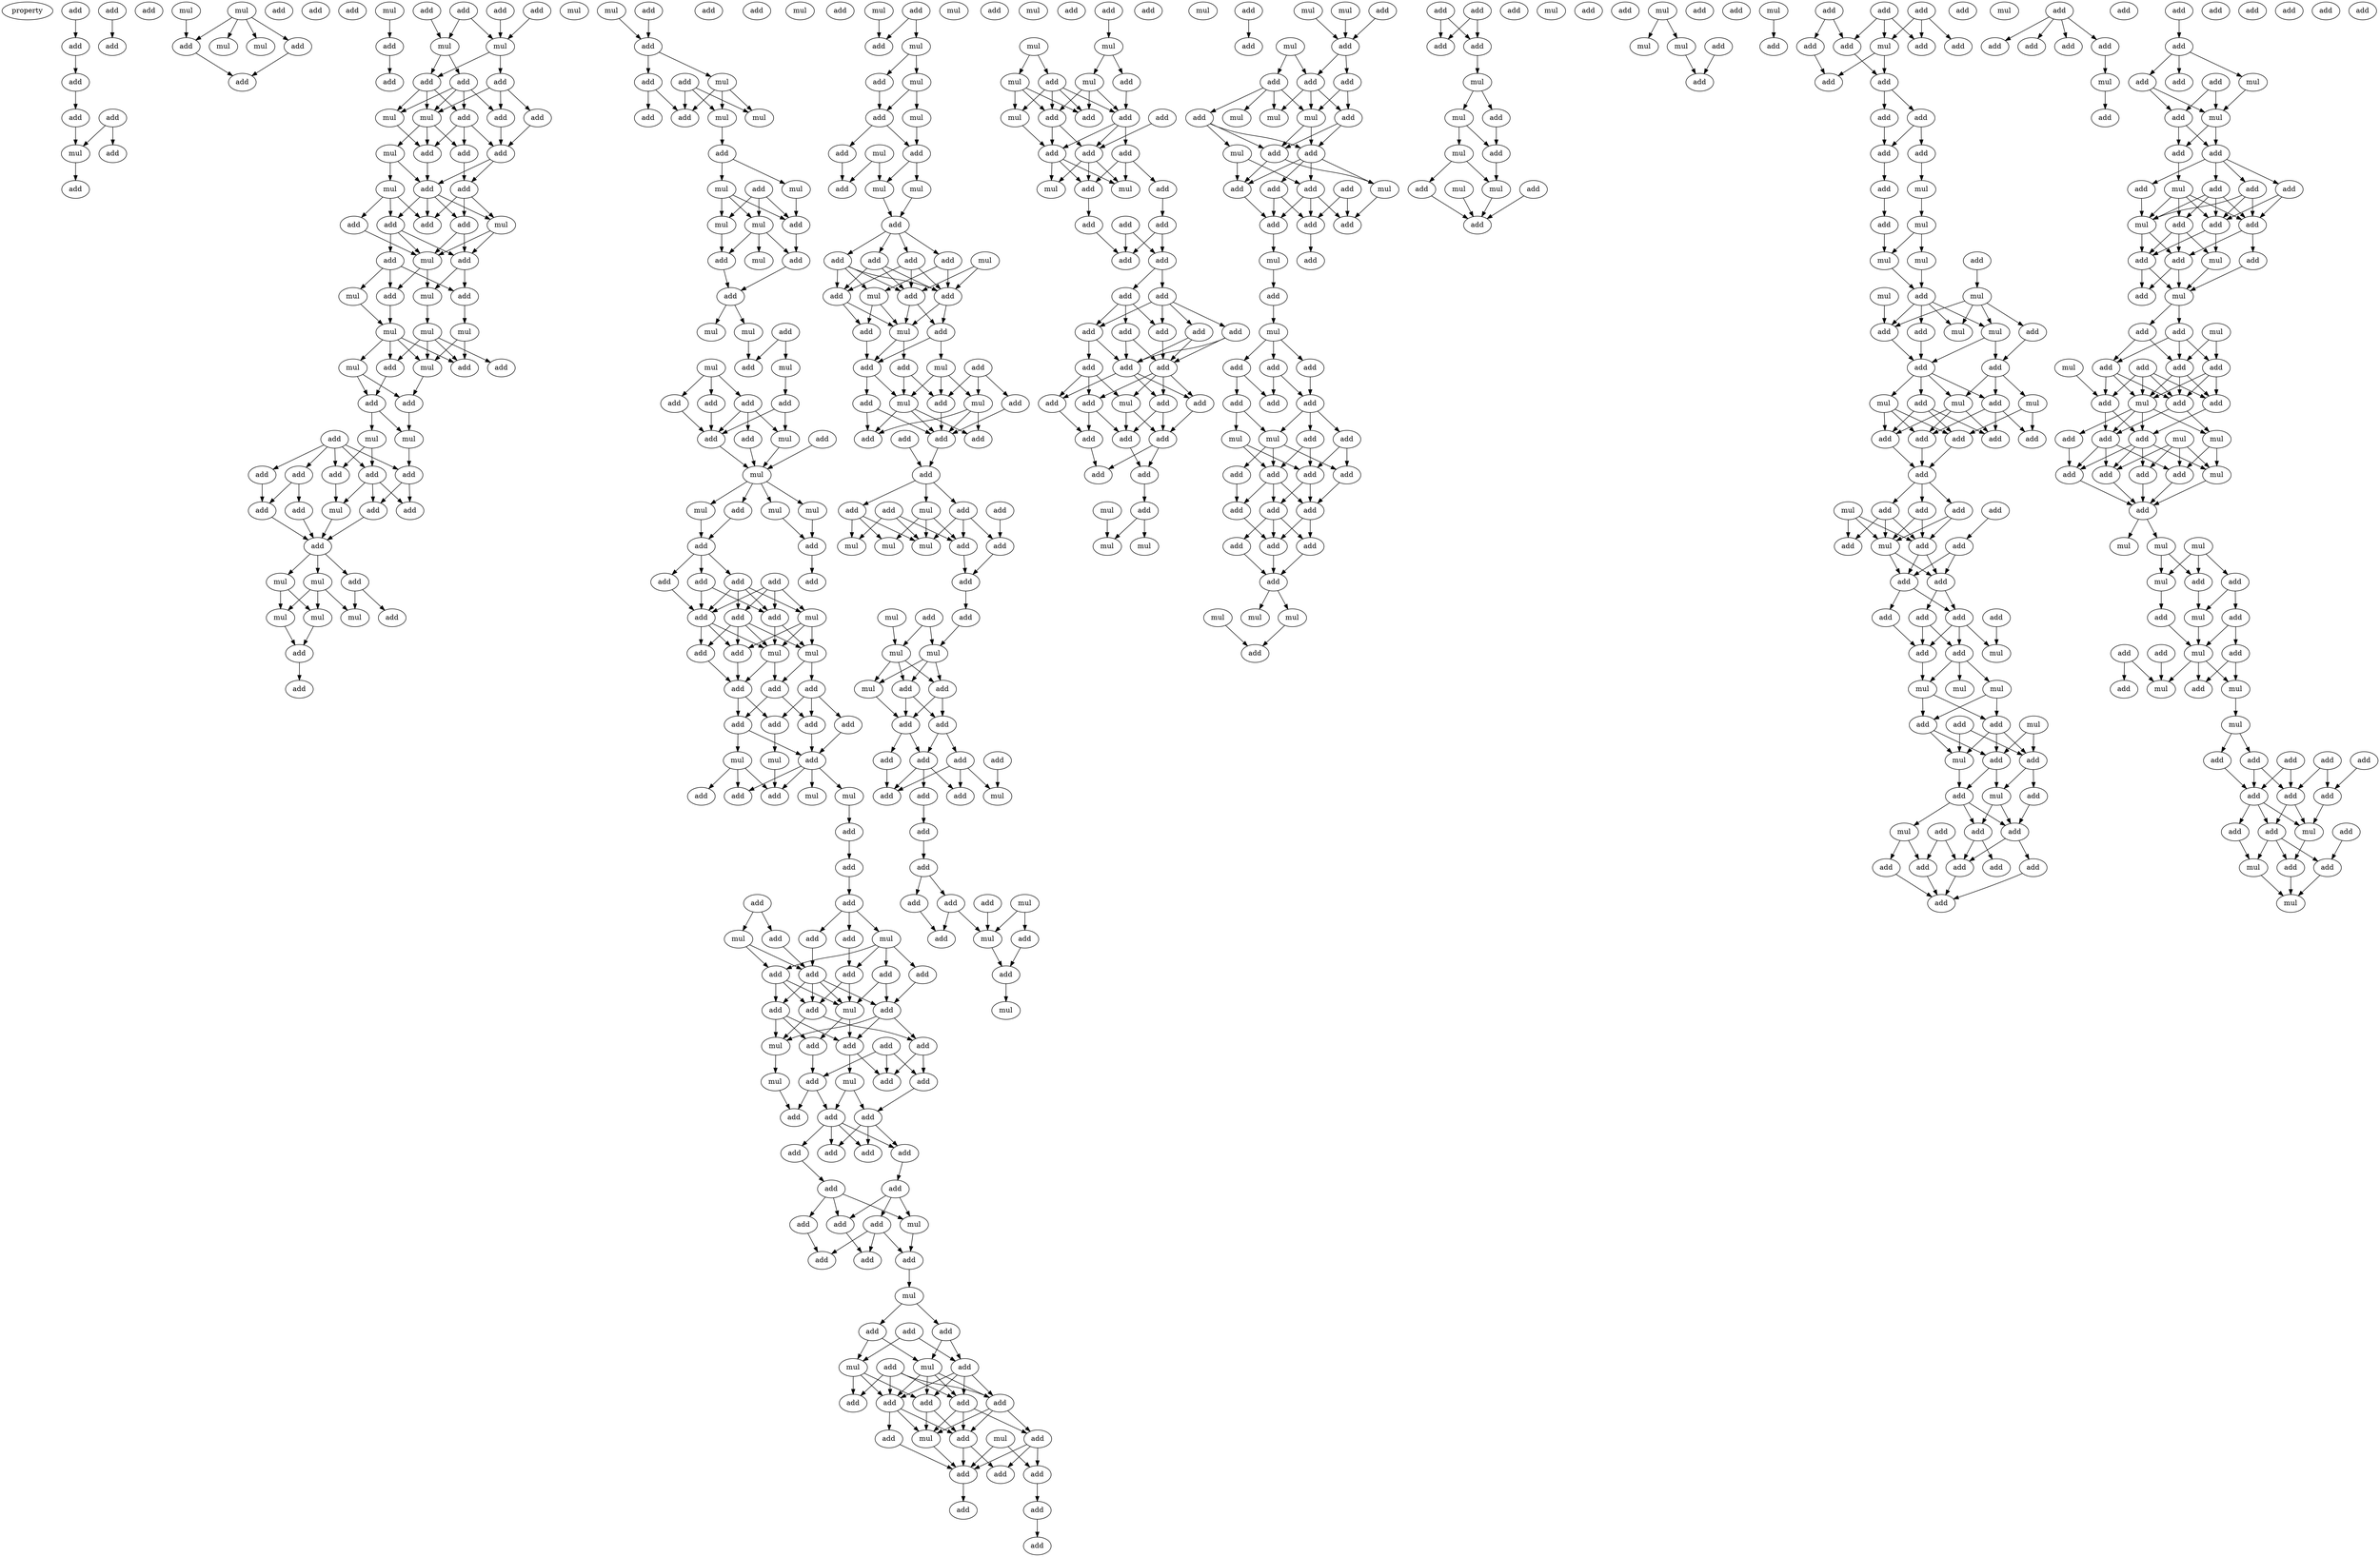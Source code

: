 digraph {
    node [fontcolor=black]
    property [mul=2,lf=1.2]
    0 [ label = add ];
    1 [ label = add ];
    2 [ label = add ];
    3 [ label = add ];
    4 [ label = add ];
    5 [ label = mul ];
    6 [ label = add ];
    7 [ label = add ];
    8 [ label = add ];
    9 [ label = add ];
    10 [ label = add ];
    11 [ label = mul ];
    12 [ label = mul ];
    13 [ label = mul ];
    14 [ label = add ];
    15 [ label = mul ];
    16 [ label = add ];
    17 [ label = add ];
    18 [ label = add ];
    19 [ label = add ];
    20 [ label = add ];
    21 [ label = mul ];
    22 [ label = add ];
    23 [ label = add ];
    24 [ label = add ];
    25 [ label = add ];
    26 [ label = add ];
    27 [ label = add ];
    28 [ label = mul ];
    29 [ label = mul ];
    30 [ label = add ];
    31 [ label = add ];
    32 [ label = add ];
    33 [ label = mul ];
    34 [ label = add ];
    35 [ label = add ];
    36 [ label = add ];
    37 [ label = mul ];
    38 [ label = add ];
    39 [ label = add ];
    40 [ label = add ];
    41 [ label = mul ];
    42 [ label = add ];
    43 [ label = add ];
    44 [ label = mul ];
    45 [ label = add ];
    46 [ label = add ];
    47 [ label = mul ];
    48 [ label = add ];
    49 [ label = add ];
    50 [ label = add ];
    51 [ label = add ];
    52 [ label = mul ];
    53 [ label = mul ];
    54 [ label = mul ];
    55 [ label = add ];
    56 [ label = add ];
    57 [ label = mul ];
    58 [ label = mul ];
    59 [ label = mul ];
    60 [ label = mul ];
    61 [ label = mul ];
    62 [ label = add ];
    63 [ label = add ];
    64 [ label = add ];
    65 [ label = add ];
    66 [ label = add ];
    67 [ label = mul ];
    68 [ label = mul ];
    69 [ label = add ];
    70 [ label = add ];
    71 [ label = add ];
    72 [ label = add ];
    73 [ label = add ];
    74 [ label = add ];
    75 [ label = add ];
    76 [ label = mul ];
    77 [ label = add ];
    78 [ label = add ];
    79 [ label = add ];
    80 [ label = add ];
    81 [ label = mul ];
    82 [ label = add ];
    83 [ label = mul ];
    84 [ label = mul ];
    85 [ label = mul ];
    86 [ label = add ];
    87 [ label = mul ];
    88 [ label = add ];
    89 [ label = mul ];
    90 [ label = add ];
    91 [ label = mul ];
    92 [ label = add ];
    93 [ label = add ];
    94 [ label = add ];
    95 [ label = mul ];
    96 [ label = add ];
    97 [ label = add ];
    98 [ label = mul ];
    99 [ label = mul ];
    100 [ label = add ];
    101 [ label = add ];
    102 [ label = mul ];
    103 [ label = mul ];
    104 [ label = add ];
    105 [ label = add ];
    106 [ label = add ];
    107 [ label = mul ];
    108 [ label = add ];
    109 [ label = mul ];
    110 [ label = add ];
    111 [ label = add ];
    112 [ label = mul ];
    113 [ label = add ];
    114 [ label = mul ];
    115 [ label = mul ];
    116 [ label = add ];
    117 [ label = mul ];
    118 [ label = mul ];
    119 [ label = add ];
    120 [ label = add ];
    121 [ label = add ];
    122 [ label = add ];
    123 [ label = add ];
    124 [ label = add ];
    125 [ label = mul ];
    126 [ label = add ];
    127 [ label = add ];
    128 [ label = mul ];
    129 [ label = mul ];
    130 [ label = mul ];
    131 [ label = mul ];
    132 [ label = add ];
    133 [ label = add ];
    134 [ label = add ];
    135 [ label = add ];
    136 [ label = add ];
    137 [ label = add ];
    138 [ label = add ];
    139 [ label = add ];
    140 [ label = add ];
    141 [ label = mul ];
    142 [ label = add ];
    143 [ label = add ];
    144 [ label = add ];
    145 [ label = mul ];
    146 [ label = add ];
    147 [ label = mul ];
    148 [ label = add ];
    149 [ label = add ];
    150 [ label = add ];
    151 [ label = add ];
    152 [ label = add ];
    153 [ label = add ];
    154 [ label = add ];
    155 [ label = add ];
    156 [ label = mul ];
    157 [ label = mul ];
    158 [ label = mul ];
    159 [ label = mul ];
    160 [ label = add ];
    161 [ label = add ];
    162 [ label = add ];
    163 [ label = add ];
    164 [ label = add ];
    165 [ label = add ];
    166 [ label = add ];
    167 [ label = mul ];
    168 [ label = add ];
    169 [ label = add ];
    170 [ label = mul ];
    171 [ label = add ];
    172 [ label = add ];
    173 [ label = add ];
    174 [ label = add ];
    175 [ label = add ];
    176 [ label = add ];
    177 [ label = add ];
    178 [ label = add ];
    179 [ label = add ];
    180 [ label = mul ];
    181 [ label = mul ];
    182 [ label = add ];
    183 [ label = add ];
    184 [ label = add ];
    185 [ label = add ];
    186 [ label = add ];
    187 [ label = add ];
    188 [ label = add ];
    189 [ label = mul ];
    190 [ label = mul ];
    191 [ label = add ];
    192 [ label = add ];
    193 [ label = add ];
    194 [ label = add ];
    195 [ label = add ];
    196 [ label = add ];
    197 [ label = add ];
    198 [ label = add ];
    199 [ label = add ];
    200 [ label = mul ];
    201 [ label = add ];
    202 [ label = add ];
    203 [ label = add ];
    204 [ label = add ];
    205 [ label = add ];
    206 [ label = add ];
    207 [ label = mul ];
    208 [ label = mul ];
    209 [ label = add ];
    210 [ label = add ];
    211 [ label = add ];
    212 [ label = add ];
    213 [ label = mul ];
    214 [ label = add ];
    215 [ label = mul ];
    216 [ label = add ];
    217 [ label = add ];
    218 [ label = add ];
    219 [ label = add ];
    220 [ label = add ];
    221 [ label = mul ];
    222 [ label = add ];
    223 [ label = add ];
    224 [ label = add ];
    225 [ label = mul ];
    226 [ label = add ];
    227 [ label = add ];
    228 [ label = add ];
    229 [ label = add ];
    230 [ label = add ];
    231 [ label = add ];
    232 [ label = add ];
    233 [ label = mul ];
    234 [ label = add ];
    235 [ label = mul ];
    236 [ label = add ];
    237 [ label = mul ];
    238 [ label = mul ];
    239 [ label = add ];
    240 [ label = add ];
    241 [ label = mul ];
    242 [ label = add ];
    243 [ label = mul ];
    244 [ label = add ];
    245 [ label = add ];
    246 [ label = mul ];
    247 [ label = mul ];
    248 [ label = add ];
    249 [ label = add ];
    250 [ label = add ];
    251 [ label = add ];
    252 [ label = mul ];
    253 [ label = add ];
    254 [ label = add ];
    255 [ label = add ];
    256 [ label = mul ];
    257 [ label = add ];
    258 [ label = add ];
    259 [ label = add ];
    260 [ label = mul ];
    261 [ label = add ];
    262 [ label = add ];
    263 [ label = mul ];
    264 [ label = add ];
    265 [ label = add ];
    266 [ label = mul ];
    267 [ label = add ];
    268 [ label = add ];
    269 [ label = add ];
    270 [ label = mul ];
    271 [ label = add ];
    272 [ label = add ];
    273 [ label = add ];
    274 [ label = add ];
    275 [ label = add ];
    276 [ label = add ];
    277 [ label = mul ];
    278 [ label = add ];
    279 [ label = add ];
    280 [ label = add ];
    281 [ label = mul ];
    282 [ label = mul ];
    283 [ label = add ];
    284 [ label = mul ];
    285 [ label = add ];
    286 [ label = add ];
    287 [ label = mul ];
    288 [ label = mul ];
    289 [ label = add ];
    290 [ label = add ];
    291 [ label = mul ];
    292 [ label = mul ];
    293 [ label = mul ];
    294 [ label = add ];
    295 [ label = add ];
    296 [ label = add ];
    297 [ label = add ];
    298 [ label = add ];
    299 [ label = add ];
    300 [ label = add ];
    301 [ label = add ];
    302 [ label = add ];
    303 [ label = add ];
    304 [ label = mul ];
    305 [ label = add ];
    306 [ label = add ];
    307 [ label = add ];
    308 [ label = add ];
    309 [ label = mul ];
    310 [ label = add ];
    311 [ label = add ];
    312 [ label = add ];
    313 [ label = add ];
    314 [ label = mul ];
    315 [ label = add ];
    316 [ label = mul ];
    317 [ label = add ];
    318 [ label = add ];
    319 [ label = mul ];
    320 [ label = mul ];
    321 [ label = add ];
    322 [ label = add ];
    323 [ label = mul ];
    324 [ label = mul ];
    325 [ label = mul ];
    326 [ label = add ];
    327 [ label = add ];
    328 [ label = add ];
    329 [ label = add ];
    330 [ label = add ];
    331 [ label = add ];
    332 [ label = add ];
    333 [ label = add ];
    334 [ label = add ];
    335 [ label = mul ];
    336 [ label = mul ];
    337 [ label = add ];
    338 [ label = add ];
    339 [ label = add ];
    340 [ label = add ];
    341 [ label = add ];
    342 [ label = add ];
    343 [ label = add ];
    344 [ label = add ];
    345 [ label = add ];
    346 [ label = add ];
    347 [ label = add ];
    348 [ label = add ];
    349 [ label = add ];
    350 [ label = add ];
    351 [ label = add ];
    352 [ label = add ];
    353 [ label = add ];
    354 [ label = mul ];
    355 [ label = add ];
    356 [ label = add ];
    357 [ label = add ];
    358 [ label = add ];
    359 [ label = add ];
    360 [ label = add ];
    361 [ label = add ];
    362 [ label = mul ];
    363 [ label = add ];
    364 [ label = add ];
    365 [ label = mul ];
    366 [ label = mul ];
    367 [ label = mul ];
    368 [ label = add ];
    369 [ label = add ];
    370 [ label = mul ];
    371 [ label = mul ];
    372 [ label = add ];
    373 [ label = mul ];
    374 [ label = add ];
    375 [ label = add ];
    376 [ label = add ];
    377 [ label = add ];
    378 [ label = add ];
    379 [ label = mul ];
    380 [ label = mul ];
    381 [ label = add ];
    382 [ label = mul ];
    383 [ label = add ];
    384 [ label = mul ];
    385 [ label = add ];
    386 [ label = add ];
    387 [ label = add ];
    388 [ label = mul ];
    389 [ label = add ];
    390 [ label = add ];
    391 [ label = add ];
    392 [ label = add ];
    393 [ label = add ];
    394 [ label = add ];
    395 [ label = mul ];
    396 [ label = add ];
    397 [ label = mul ];
    398 [ label = add ];
    399 [ label = add ];
    400 [ label = add ];
    401 [ label = add ];
    402 [ label = add ];
    403 [ label = add ];
    404 [ label = mul ];
    405 [ label = add ];
    406 [ label = mul ];
    407 [ label = add ];
    408 [ label = add ];
    409 [ label = add ];
    410 [ label = add ];
    411 [ label = add ];
    412 [ label = add ];
    413 [ label = add ];
    414 [ label = add ];
    415 [ label = add ];
    416 [ label = add ];
    417 [ label = add ];
    418 [ label = add ];
    419 [ label = mul ];
    420 [ label = mul ];
    421 [ label = mul ];
    422 [ label = add ];
    423 [ label = add ];
    424 [ label = add ];
    425 [ label = add ];
    426 [ label = add ];
    427 [ label = add ];
    428 [ label = mul ];
    429 [ label = mul ];
    430 [ label = mul ];
    431 [ label = add ];
    432 [ label = add ];
    433 [ label = mul ];
    434 [ label = add ];
    435 [ label = mul ];
    436 [ label = mul ];
    437 [ label = add ];
    438 [ label = add ];
    439 [ label = add ];
    440 [ label = add ];
    441 [ label = mul ];
    442 [ label = mul ];
    443 [ label = mul ];
    444 [ label = add ];
    445 [ label = add ];
    446 [ label = add ];
    447 [ label = add ];
    448 [ label = mul ];
    449 [ label = add ];
    450 [ label = add ];
    451 [ label = add ];
    452 [ label = add ];
    453 [ label = add ];
    454 [ label = add ];
    455 [ label = mul ];
    456 [ label = add ];
    457 [ label = add ];
    458 [ label = add ];
    459 [ label = add ];
    460 [ label = add ];
    461 [ label = add ];
    462 [ label = add ];
    463 [ label = add ];
    464 [ label = mul ];
    465 [ label = add ];
    466 [ label = mul ];
    467 [ label = add ];
    468 [ label = add ];
    469 [ label = mul ];
    470 [ label = mul ];
    471 [ label = add ];
    472 [ label = mul ];
    473 [ label = mul ];
    474 [ label = mul ];
    475 [ label = mul ];
    476 [ label = add ];
    477 [ label = add ];
    478 [ label = add ];
    479 [ label = add ];
    480 [ label = add ];
    481 [ label = mul ];
    482 [ label = add ];
    483 [ label = mul ];
    484 [ label = mul ];
    485 [ label = add ];
    486 [ label = add ];
    487 [ label = add ];
    488 [ label = add ];
    489 [ label = add ];
    490 [ label = add ];
    491 [ label = add ];
    492 [ label = add ];
    493 [ label = mul ];
    494 [ label = add ];
    495 [ label = add ];
    496 [ label = add ];
    497 [ label = mul ];
    498 [ label = add ];
    499 [ label = add ];
    500 [ label = add ];
    501 [ label = add ];
    502 [ label = add ];
    503 [ label = add ];
    504 [ label = add ];
    505 [ label = add ];
    506 [ label = add ];
    507 [ label = add ];
    508 [ label = mul ];
    509 [ label = add ];
    510 [ label = add ];
    511 [ label = mul ];
    512 [ label = mul ];
    513 [ label = mul ];
    514 [ label = mul ];
    515 [ label = mul ];
    516 [ label = add ];
    517 [ label = add ];
    518 [ label = add ];
    519 [ label = add ];
    520 [ label = add ];
    521 [ label = mul ];
    522 [ label = add ];
    523 [ label = mul ];
    524 [ label = add ];
    525 [ label = add ];
    526 [ label = mul ];
    527 [ label = add ];
    528 [ label = add ];
    529 [ label = add ];
    530 [ label = add ];
    531 [ label = add ];
    532 [ label = add ];
    533 [ label = add ];
    534 [ label = add ];
    535 [ label = add ];
    536 [ label = add ];
    537 [ label = add ];
    538 [ label = add ];
    539 [ label = add ];
    540 [ label = add ];
    541 [ label = mul ];
    542 [ label = add ];
    543 [ label = add ];
    544 [ label = add ];
    545 [ label = add ];
    546 [ label = mul ];
    547 [ label = add ];
    548 [ label = add ];
    549 [ label = add ];
    550 [ label = add ];
    551 [ label = add ];
    552 [ label = mul ];
    553 [ label = add ];
    554 [ label = add ];
    555 [ label = add ];
    556 [ label = add ];
    557 [ label = add ];
    558 [ label = mul ];
    559 [ label = add ];
    560 [ label = add ];
    561 [ label = mul ];
    562 [ label = add ];
    563 [ label = add ];
    564 [ label = add ];
    565 [ label = add ];
    566 [ label = mul ];
    567 [ label = add ];
    568 [ label = add ];
    569 [ label = mul ];
    570 [ label = add ];
    571 [ label = mul ];
    572 [ label = add ];
    573 [ label = add ];
    574 [ label = add ];
    575 [ label = mul ];
    576 [ label = add ];
    577 [ label = add ];
    578 [ label = add ];
    579 [ label = add ];
    580 [ label = mul ];
    581 [ label = add ];
    582 [ label = mul ];
    583 [ label = mul ];
    584 [ label = add ];
    585 [ label = add ];
    586 [ label = add ];
    587 [ label = add ];
    588 [ label = add ];
    589 [ label = add ];
    590 [ label = mul ];
    591 [ label = add ];
    592 [ label = add ];
    593 [ label = mul ];
    594 [ label = mul ];
    595 [ label = mul ];
    596 [ label = mul ];
    597 [ label = add ];
    598 [ label = add ];
    599 [ label = add ];
    600 [ label = mul ];
    601 [ label = add ];
    602 [ label = add ];
    603 [ label = mul ];
    604 [ label = add ];
    605 [ label = add ];
    606 [ label = mul ];
    607 [ label = add ];
    608 [ label = mul ];
    609 [ label = add ];
    610 [ label = mul ];
    611 [ label = add ];
    612 [ label = add ];
    613 [ label = add ];
    614 [ label = add ];
    615 [ label = add ];
    616 [ label = add ];
    617 [ label = add ];
    618 [ label = add ];
    619 [ label = mul ];
    620 [ label = add ];
    621 [ label = add ];
    622 [ label = add ];
    623 [ label = mul ];
    624 [ label = add ];
    625 [ label = add ];
    626 [ label = mul ];
    627 [ label = add ];
    628 [ label = add ];
    629 [ label = add ];
    0 -> 1 [ name = 0 ];
    1 -> 2 [ name = 1 ];
    2 -> 3 [ name = 2 ];
    3 -> 5 [ name = 3 ];
    4 -> 5 [ name = 4 ];
    4 -> 7 [ name = 5 ];
    5 -> 8 [ name = 6 ];
    6 -> 9 [ name = 7 ];
    11 -> 14 [ name = 8 ];
    12 -> 13 [ name = 9 ];
    12 -> 14 [ name = 10 ];
    12 -> 15 [ name = 11 ];
    12 -> 16 [ name = 12 ];
    14 -> 17 [ name = 13 ];
    16 -> 17 [ name = 14 ];
    21 -> 22 [ name = 15 ];
    22 -> 26 [ name = 16 ];
    23 -> 28 [ name = 17 ];
    23 -> 29 [ name = 18 ];
    24 -> 29 [ name = 19 ];
    25 -> 28 [ name = 20 ];
    27 -> 29 [ name = 21 ];
    28 -> 31 [ name = 22 ];
    28 -> 32 [ name = 23 ];
    29 -> 30 [ name = 24 ];
    29 -> 31 [ name = 25 ];
    30 -> 34 [ name = 26 ];
    30 -> 36 [ name = 27 ];
    30 -> 37 [ name = 28 ];
    31 -> 33 [ name = 29 ];
    31 -> 35 [ name = 30 ];
    31 -> 37 [ name = 31 ];
    32 -> 33 [ name = 32 ];
    32 -> 35 [ name = 33 ];
    32 -> 36 [ name = 34 ];
    32 -> 37 [ name = 35 ];
    33 -> 38 [ name = 36 ];
    34 -> 40 [ name = 37 ];
    35 -> 38 [ name = 38 ];
    35 -> 39 [ name = 39 ];
    35 -> 40 [ name = 40 ];
    36 -> 40 [ name = 41 ];
    37 -> 38 [ name = 42 ];
    37 -> 39 [ name = 43 ];
    37 -> 41 [ name = 44 ];
    38 -> 42 [ name = 45 ];
    39 -> 43 [ name = 46 ];
    40 -> 42 [ name = 47 ];
    40 -> 43 [ name = 48 ];
    41 -> 42 [ name = 49 ];
    41 -> 44 [ name = 50 ];
    42 -> 45 [ name = 51 ];
    42 -> 46 [ name = 52 ];
    42 -> 47 [ name = 53 ];
    42 -> 49 [ name = 54 ];
    43 -> 46 [ name = 55 ];
    43 -> 47 [ name = 56 ];
    43 -> 49 [ name = 57 ];
    44 -> 45 [ name = 58 ];
    44 -> 48 [ name = 59 ];
    44 -> 49 [ name = 60 ];
    45 -> 50 [ name = 61 ];
    45 -> 51 [ name = 62 ];
    45 -> 52 [ name = 63 ];
    46 -> 51 [ name = 64 ];
    46 -> 52 [ name = 65 ];
    47 -> 51 [ name = 66 ];
    47 -> 52 [ name = 67 ];
    48 -> 52 [ name = 68 ];
    50 -> 53 [ name = 69 ];
    50 -> 55 [ name = 70 ];
    50 -> 56 [ name = 71 ];
    51 -> 54 [ name = 72 ];
    51 -> 55 [ name = 73 ];
    52 -> 54 [ name = 74 ];
    52 -> 56 [ name = 75 ];
    53 -> 58 [ name = 76 ];
    54 -> 57 [ name = 77 ];
    55 -> 59 [ name = 78 ];
    56 -> 58 [ name = 79 ];
    57 -> 61 [ name = 80 ];
    57 -> 62 [ name = 81 ];
    57 -> 63 [ name = 82 ];
    57 -> 64 [ name = 83 ];
    58 -> 60 [ name = 84 ];
    58 -> 61 [ name = 85 ];
    58 -> 62 [ name = 86 ];
    58 -> 64 [ name = 87 ];
    59 -> 61 [ name = 88 ];
    59 -> 62 [ name = 89 ];
    60 -> 65 [ name = 90 ];
    60 -> 66 [ name = 91 ];
    61 -> 65 [ name = 92 ];
    64 -> 66 [ name = 93 ];
    65 -> 67 [ name = 94 ];
    66 -> 67 [ name = 95 ];
    66 -> 68 [ name = 96 ];
    67 -> 73 [ name = 97 ];
    68 -> 70 [ name = 98 ];
    68 -> 72 [ name = 99 ];
    69 -> 70 [ name = 100 ];
    69 -> 71 [ name = 101 ];
    69 -> 72 [ name = 102 ];
    69 -> 73 [ name = 103 ];
    69 -> 74 [ name = 104 ];
    70 -> 76 [ name = 105 ];
    70 -> 78 [ name = 106 ];
    70 -> 79 [ name = 107 ];
    71 -> 75 [ name = 108 ];
    72 -> 76 [ name = 109 ];
    73 -> 78 [ name = 110 ];
    73 -> 79 [ name = 111 ];
    74 -> 75 [ name = 112 ];
    74 -> 77 [ name = 113 ];
    75 -> 80 [ name = 114 ];
    76 -> 80 [ name = 115 ];
    77 -> 80 [ name = 116 ];
    78 -> 80 [ name = 117 ];
    80 -> 81 [ name = 118 ];
    80 -> 82 [ name = 119 ];
    80 -> 83 [ name = 120 ];
    81 -> 84 [ name = 121 ];
    81 -> 85 [ name = 122 ];
    82 -> 86 [ name = 123 ];
    82 -> 87 [ name = 124 ];
    83 -> 84 [ name = 125 ];
    83 -> 85 [ name = 126 ];
    83 -> 87 [ name = 127 ];
    84 -> 88 [ name = 128 ];
    85 -> 88 [ name = 129 ];
    88 -> 90 [ name = 130 ];
    91 -> 93 [ name = 131 ];
    92 -> 93 [ name = 132 ];
    93 -> 94 [ name = 133 ];
    93 -> 95 [ name = 134 ];
    94 -> 97 [ name = 135 ];
    94 -> 100 [ name = 136 ];
    95 -> 97 [ name = 137 ];
    95 -> 98 [ name = 138 ];
    95 -> 99 [ name = 139 ];
    96 -> 97 [ name = 140 ];
    96 -> 98 [ name = 141 ];
    96 -> 99 [ name = 142 ];
    99 -> 101 [ name = 143 ];
    101 -> 102 [ name = 144 ];
    101 -> 103 [ name = 145 ];
    102 -> 107 [ name = 146 ];
    102 -> 108 [ name = 147 ];
    102 -> 109 [ name = 148 ];
    103 -> 108 [ name = 149 ];
    106 -> 107 [ name = 150 ];
    106 -> 108 [ name = 151 ];
    106 -> 109 [ name = 152 ];
    107 -> 110 [ name = 153 ];
    107 -> 111 [ name = 154 ];
    107 -> 112 [ name = 155 ];
    108 -> 110 [ name = 156 ];
    109 -> 111 [ name = 157 ];
    110 -> 113 [ name = 158 ];
    111 -> 113 [ name = 159 ];
    113 -> 114 [ name = 160 ];
    113 -> 115 [ name = 161 ];
    114 -> 119 [ name = 162 ];
    116 -> 117 [ name = 163 ];
    116 -> 119 [ name = 164 ];
    117 -> 123 [ name = 165 ];
    118 -> 120 [ name = 166 ];
    118 -> 121 [ name = 167 ];
    118 -> 122 [ name = 168 ];
    120 -> 124 [ name = 169 ];
    120 -> 125 [ name = 170 ];
    120 -> 126 [ name = 171 ];
    121 -> 126 [ name = 172 ];
    122 -> 126 [ name = 173 ];
    123 -> 125 [ name = 174 ];
    123 -> 126 [ name = 175 ];
    124 -> 128 [ name = 176 ];
    125 -> 128 [ name = 177 ];
    126 -> 128 [ name = 178 ];
    127 -> 128 [ name = 179 ];
    128 -> 129 [ name = 180 ];
    128 -> 130 [ name = 181 ];
    128 -> 131 [ name = 182 ];
    128 -> 132 [ name = 183 ];
    129 -> 133 [ name = 184 ];
    130 -> 134 [ name = 185 ];
    131 -> 134 [ name = 186 ];
    132 -> 133 [ name = 187 ];
    133 -> 135 [ name = 188 ];
    133 -> 136 [ name = 189 ];
    133 -> 137 [ name = 190 ];
    134 -> 138 [ name = 191 ];
    135 -> 140 [ name = 192 ];
    135 -> 142 [ name = 193 ];
    136 -> 142 [ name = 194 ];
    137 -> 140 [ name = 195 ];
    137 -> 141 [ name = 196 ];
    137 -> 142 [ name = 197 ];
    137 -> 143 [ name = 198 ];
    139 -> 140 [ name = 199 ];
    139 -> 141 [ name = 200 ];
    139 -> 142 [ name = 201 ];
    139 -> 143 [ name = 202 ];
    140 -> 145 [ name = 203 ];
    140 -> 147 [ name = 204 ];
    141 -> 145 [ name = 205 ];
    141 -> 146 [ name = 206 ];
    141 -> 147 [ name = 207 ];
    142 -> 144 [ name = 208 ];
    142 -> 146 [ name = 209 ];
    142 -> 147 [ name = 210 ];
    143 -> 144 [ name = 211 ];
    143 -> 145 [ name = 212 ];
    143 -> 146 [ name = 213 ];
    143 -> 147 [ name = 214 ];
    144 -> 149 [ name = 215 ];
    145 -> 148 [ name = 216 ];
    145 -> 150 [ name = 217 ];
    146 -> 149 [ name = 218 ];
    147 -> 149 [ name = 219 ];
    147 -> 150 [ name = 220 ];
    148 -> 152 [ name = 221 ];
    148 -> 153 [ name = 222 ];
    148 -> 154 [ name = 223 ];
    149 -> 151 [ name = 224 ];
    149 -> 152 [ name = 225 ];
    150 -> 151 [ name = 226 ];
    150 -> 153 [ name = 227 ];
    151 -> 155 [ name = 228 ];
    151 -> 157 [ name = 229 ];
    152 -> 156 [ name = 230 ];
    153 -> 155 [ name = 231 ];
    154 -> 155 [ name = 232 ];
    155 -> 158 [ name = 233 ];
    155 -> 159 [ name = 234 ];
    155 -> 161 [ name = 235 ];
    155 -> 162 [ name = 236 ];
    156 -> 162 [ name = 237 ];
    157 -> 160 [ name = 238 ];
    157 -> 161 [ name = 239 ];
    157 -> 162 [ name = 240 ];
    158 -> 163 [ name = 241 ];
    163 -> 164 [ name = 242 ];
    164 -> 166 [ name = 243 ];
    165 -> 169 [ name = 244 ];
    165 -> 170 [ name = 245 ];
    166 -> 167 [ name = 246 ];
    166 -> 168 [ name = 247 ];
    166 -> 171 [ name = 248 ];
    167 -> 172 [ name = 249 ];
    167 -> 173 [ name = 250 ];
    167 -> 174 [ name = 251 ];
    167 -> 176 [ name = 252 ];
    168 -> 175 [ name = 253 ];
    169 -> 175 [ name = 254 ];
    170 -> 175 [ name = 255 ];
    170 -> 176 [ name = 256 ];
    171 -> 173 [ name = 257 ];
    172 -> 178 [ name = 258 ];
    172 -> 180 [ name = 259 ];
    173 -> 177 [ name = 260 ];
    173 -> 180 [ name = 261 ];
    174 -> 178 [ name = 262 ];
    175 -> 177 [ name = 263 ];
    175 -> 178 [ name = 264 ];
    175 -> 179 [ name = 265 ];
    175 -> 180 [ name = 266 ];
    176 -> 177 [ name = 267 ];
    176 -> 179 [ name = 268 ];
    176 -> 180 [ name = 269 ];
    177 -> 181 [ name = 270 ];
    177 -> 185 [ name = 271 ];
    178 -> 181 [ name = 272 ];
    178 -> 183 [ name = 273 ];
    178 -> 185 [ name = 274 ];
    179 -> 181 [ name = 275 ];
    179 -> 183 [ name = 276 ];
    179 -> 184 [ name = 277 ];
    180 -> 183 [ name = 278 ];
    180 -> 184 [ name = 279 ];
    181 -> 189 [ name = 280 ];
    182 -> 186 [ name = 281 ];
    182 -> 187 [ name = 282 ];
    182 -> 188 [ name = 283 ];
    183 -> 188 [ name = 284 ];
    183 -> 190 [ name = 285 ];
    184 -> 187 [ name = 286 ];
    185 -> 186 [ name = 287 ];
    185 -> 188 [ name = 288 ];
    186 -> 191 [ name = 289 ];
    187 -> 192 [ name = 290 ];
    187 -> 193 [ name = 291 ];
    189 -> 192 [ name = 292 ];
    190 -> 191 [ name = 293 ];
    190 -> 193 [ name = 294 ];
    191 -> 194 [ name = 295 ];
    191 -> 196 [ name = 296 ];
    191 -> 197 [ name = 297 ];
    193 -> 194 [ name = 298 ];
    193 -> 195 [ name = 299 ];
    193 -> 196 [ name = 300 ];
    193 -> 197 [ name = 301 ];
    195 -> 199 [ name = 302 ];
    197 -> 198 [ name = 303 ];
    198 -> 200 [ name = 304 ];
    198 -> 202 [ name = 305 ];
    198 -> 203 [ name = 306 ];
    199 -> 200 [ name = 307 ];
    199 -> 201 [ name = 308 ];
    199 -> 203 [ name = 309 ];
    200 -> 206 [ name = 310 ];
    201 -> 205 [ name = 311 ];
    202 -> 204 [ name = 312 ];
    202 -> 205 [ name = 313 ];
    202 -> 206 [ name = 314 ];
    203 -> 204 [ name = 315 ];
    206 -> 208 [ name = 316 ];
    208 -> 209 [ name = 317 ];
    208 -> 211 [ name = 318 ];
    209 -> 212 [ name = 319 ];
    209 -> 215 [ name = 320 ];
    210 -> 212 [ name = 321 ];
    210 -> 213 [ name = 322 ];
    211 -> 213 [ name = 323 ];
    211 -> 215 [ name = 324 ];
    212 -> 216 [ name = 325 ];
    212 -> 218 [ name = 326 ];
    212 -> 219 [ name = 327 ];
    212 -> 220 [ name = 328 ];
    213 -> 216 [ name = 329 ];
    213 -> 217 [ name = 330 ];
    213 -> 220 [ name = 331 ];
    214 -> 216 [ name = 332 ];
    214 -> 217 [ name = 333 ];
    214 -> 218 [ name = 334 ];
    214 -> 219 [ name = 335 ];
    215 -> 216 [ name = 336 ];
    215 -> 218 [ name = 337 ];
    215 -> 219 [ name = 338 ];
    215 -> 220 [ name = 339 ];
    216 -> 222 [ name = 340 ];
    216 -> 223 [ name = 341 ];
    216 -> 225 [ name = 342 ];
    218 -> 223 [ name = 343 ];
    218 -> 224 [ name = 344 ];
    218 -> 225 [ name = 345 ];
    219 -> 223 [ name = 346 ];
    219 -> 224 [ name = 347 ];
    219 -> 225 [ name = 348 ];
    220 -> 223 [ name = 349 ];
    220 -> 225 [ name = 350 ];
    221 -> 226 [ name = 351 ];
    221 -> 227 [ name = 352 ];
    222 -> 227 [ name = 353 ];
    223 -> 227 [ name = 354 ];
    223 -> 228 [ name = 355 ];
    224 -> 226 [ name = 356 ];
    224 -> 227 [ name = 357 ];
    224 -> 228 [ name = 358 ];
    225 -> 227 [ name = 359 ];
    226 -> 229 [ name = 360 ];
    227 -> 230 [ name = 361 ];
    229 -> 232 [ name = 362 ];
    233 -> 236 [ name = 363 ];
    234 -> 235 [ name = 364 ];
    234 -> 236 [ name = 365 ];
    235 -> 238 [ name = 366 ];
    235 -> 239 [ name = 367 ];
    238 -> 240 [ name = 368 ];
    238 -> 241 [ name = 369 ];
    239 -> 240 [ name = 370 ];
    240 -> 242 [ name = 371 ];
    240 -> 244 [ name = 372 ];
    241 -> 242 [ name = 373 ];
    242 -> 246 [ name = 374 ];
    242 -> 247 [ name = 375 ];
    243 -> 247 [ name = 376 ];
    243 -> 248 [ name = 377 ];
    244 -> 248 [ name = 378 ];
    246 -> 249 [ name = 379 ];
    247 -> 249 [ name = 380 ];
    249 -> 250 [ name = 381 ];
    249 -> 251 [ name = 382 ];
    249 -> 253 [ name = 383 ];
    249 -> 254 [ name = 384 ];
    250 -> 255 [ name = 385 ];
    250 -> 256 [ name = 386 ];
    251 -> 255 [ name = 387 ];
    251 -> 257 [ name = 388 ];
    251 -> 258 [ name = 389 ];
    252 -> 255 [ name = 390 ];
    252 -> 257 [ name = 391 ];
    253 -> 255 [ name = 392 ];
    253 -> 257 [ name = 393 ];
    253 -> 258 [ name = 394 ];
    254 -> 255 [ name = 395 ];
    254 -> 256 [ name = 396 ];
    254 -> 257 [ name = 397 ];
    254 -> 258 [ name = 398 ];
    255 -> 259 [ name = 399 ];
    255 -> 260 [ name = 400 ];
    256 -> 260 [ name = 401 ];
    256 -> 261 [ name = 402 ];
    257 -> 259 [ name = 403 ];
    257 -> 260 [ name = 404 ];
    258 -> 260 [ name = 405 ];
    258 -> 261 [ name = 406 ];
    259 -> 262 [ name = 407 ];
    259 -> 263 [ name = 408 ];
    260 -> 262 [ name = 409 ];
    260 -> 265 [ name = 410 ];
    261 -> 262 [ name = 411 ];
    262 -> 266 [ name = 412 ];
    262 -> 268 [ name = 413 ];
    263 -> 266 [ name = 414 ];
    263 -> 269 [ name = 415 ];
    263 -> 270 [ name = 416 ];
    264 -> 267 [ name = 417 ];
    264 -> 269 [ name = 418 ];
    264 -> 270 [ name = 419 ];
    265 -> 266 [ name = 420 ];
    265 -> 269 [ name = 421 ];
    266 -> 271 [ name = 422 ];
    266 -> 273 [ name = 423 ];
    266 -> 274 [ name = 424 ];
    267 -> 271 [ name = 425 ];
    268 -> 271 [ name = 426 ];
    268 -> 273 [ name = 427 ];
    269 -> 271 [ name = 428 ];
    270 -> 271 [ name = 429 ];
    270 -> 273 [ name = 430 ];
    270 -> 274 [ name = 431 ];
    271 -> 275 [ name = 432 ];
    272 -> 275 [ name = 433 ];
    275 -> 277 [ name = 434 ];
    275 -> 278 [ name = 435 ];
    275 -> 279 [ name = 436 ];
    276 -> 281 [ name = 437 ];
    276 -> 283 [ name = 438 ];
    276 -> 284 [ name = 439 ];
    277 -> 281 [ name = 440 ];
    277 -> 282 [ name = 441 ];
    277 -> 283 [ name = 442 ];
    278 -> 281 [ name = 443 ];
    278 -> 283 [ name = 444 ];
    278 -> 285 [ name = 445 ];
    279 -> 281 [ name = 446 ];
    279 -> 282 [ name = 447 ];
    279 -> 284 [ name = 448 ];
    280 -> 285 [ name = 449 ];
    283 -> 286 [ name = 450 ];
    285 -> 286 [ name = 451 ];
    286 -> 289 [ name = 452 ];
    287 -> 291 [ name = 453 ];
    289 -> 292 [ name = 454 ];
    290 -> 291 [ name = 455 ];
    290 -> 292 [ name = 456 ];
    291 -> 293 [ name = 457 ];
    291 -> 294 [ name = 458 ];
    291 -> 295 [ name = 459 ];
    292 -> 293 [ name = 460 ];
    292 -> 294 [ name = 461 ];
    292 -> 295 [ name = 462 ];
    293 -> 296 [ name = 463 ];
    294 -> 296 [ name = 464 ];
    294 -> 297 [ name = 465 ];
    295 -> 296 [ name = 466 ];
    295 -> 297 [ name = 467 ];
    296 -> 298 [ name = 468 ];
    296 -> 301 [ name = 469 ];
    297 -> 300 [ name = 470 ];
    297 -> 301 [ name = 471 ];
    298 -> 305 [ name = 472 ];
    299 -> 304 [ name = 473 ];
    300 -> 302 [ name = 474 ];
    300 -> 304 [ name = 475 ];
    300 -> 305 [ name = 476 ];
    301 -> 302 [ name = 477 ];
    301 -> 303 [ name = 478 ];
    301 -> 305 [ name = 479 ];
    303 -> 306 [ name = 480 ];
    306 -> 307 [ name = 481 ];
    307 -> 308 [ name = 482 ];
    307 -> 311 [ name = 483 ];
    308 -> 312 [ name = 484 ];
    309 -> 313 [ name = 485 ];
    309 -> 314 [ name = 486 ];
    310 -> 314 [ name = 487 ];
    311 -> 312 [ name = 488 ];
    311 -> 314 [ name = 489 ];
    313 -> 315 [ name = 490 ];
    314 -> 315 [ name = 491 ];
    315 -> 316 [ name = 492 ];
    318 -> 320 [ name = 493 ];
    319 -> 321 [ name = 494 ];
    319 -> 323 [ name = 495 ];
    320 -> 322 [ name = 496 ];
    320 -> 324 [ name = 497 ];
    321 -> 325 [ name = 498 ];
    321 -> 326 [ name = 499 ];
    321 -> 327 [ name = 500 ];
    321 -> 328 [ name = 501 ];
    322 -> 327 [ name = 502 ];
    323 -> 325 [ name = 503 ];
    323 -> 326 [ name = 504 ];
    323 -> 328 [ name = 505 ];
    324 -> 326 [ name = 506 ];
    324 -> 327 [ name = 507 ];
    324 -> 328 [ name = 508 ];
    325 -> 332 [ name = 509 ];
    326 -> 331 [ name = 510 ];
    326 -> 332 [ name = 511 ];
    327 -> 330 [ name = 512 ];
    327 -> 331 [ name = 513 ];
    327 -> 332 [ name = 514 ];
    329 -> 331 [ name = 515 ];
    330 -> 333 [ name = 516 ];
    330 -> 334 [ name = 517 ];
    330 -> 335 [ name = 518 ];
    331 -> 333 [ name = 519 ];
    331 -> 335 [ name = 520 ];
    331 -> 336 [ name = 521 ];
    332 -> 333 [ name = 522 ];
    332 -> 335 [ name = 523 ];
    332 -> 336 [ name = 524 ];
    333 -> 337 [ name = 525 ];
    334 -> 339 [ name = 526 ];
    337 -> 341 [ name = 527 ];
    338 -> 340 [ name = 528 ];
    338 -> 341 [ name = 529 ];
    339 -> 340 [ name = 530 ];
    339 -> 341 [ name = 531 ];
    340 -> 342 [ name = 532 ];
    340 -> 343 [ name = 533 ];
    342 -> 346 [ name = 534 ];
    342 -> 347 [ name = 535 ];
    342 -> 348 [ name = 536 ];
    343 -> 344 [ name = 537 ];
    343 -> 345 [ name = 538 ];
    343 -> 346 [ name = 539 ];
    343 -> 348 [ name = 540 ];
    344 -> 349 [ name = 541 ];
    344 -> 351 [ name = 542 ];
    345 -> 349 [ name = 543 ];
    345 -> 351 [ name = 544 ];
    346 -> 351 [ name = 545 ];
    347 -> 349 [ name = 546 ];
    347 -> 351 [ name = 547 ];
    348 -> 349 [ name = 548 ];
    348 -> 350 [ name = 549 ];
    349 -> 352 [ name = 550 ];
    349 -> 353 [ name = 551 ];
    349 -> 356 [ name = 552 ];
    350 -> 354 [ name = 553 ];
    350 -> 355 [ name = 554 ];
    350 -> 356 [ name = 555 ];
    351 -> 352 [ name = 556 ];
    351 -> 353 [ name = 557 ];
    351 -> 354 [ name = 558 ];
    351 -> 355 [ name = 559 ];
    352 -> 358 [ name = 560 ];
    353 -> 358 [ name = 561 ];
    353 -> 359 [ name = 562 ];
    354 -> 358 [ name = 563 ];
    354 -> 359 [ name = 564 ];
    355 -> 357 [ name = 565 ];
    355 -> 359 [ name = 566 ];
    356 -> 357 [ name = 567 ];
    357 -> 361 [ name = 568 ];
    358 -> 360 [ name = 569 ];
    358 -> 361 [ name = 570 ];
    359 -> 360 [ name = 571 ];
    360 -> 364 [ name = 572 ];
    362 -> 365 [ name = 573 ];
    364 -> 365 [ name = 574 ];
    364 -> 366 [ name = 575 ];
    368 -> 369 [ name = 576 ];
    370 -> 374 [ name = 577 ];
    371 -> 374 [ name = 578 ];
    372 -> 374 [ name = 579 ];
    373 -> 375 [ name = 580 ];
    373 -> 376 [ name = 581 ];
    374 -> 375 [ name = 582 ];
    374 -> 377 [ name = 583 ];
    375 -> 378 [ name = 584 ];
    375 -> 380 [ name = 585 ];
    375 -> 382 [ name = 586 ];
    376 -> 379 [ name = 587 ];
    376 -> 380 [ name = 588 ];
    376 -> 381 [ name = 589 ];
    376 -> 382 [ name = 590 ];
    377 -> 378 [ name = 591 ];
    377 -> 380 [ name = 592 ];
    378 -> 383 [ name = 593 ];
    378 -> 385 [ name = 594 ];
    380 -> 383 [ name = 595 ];
    380 -> 385 [ name = 596 ];
    381 -> 383 [ name = 597 ];
    381 -> 384 [ name = 598 ];
    381 -> 385 [ name = 599 ];
    383 -> 386 [ name = 600 ];
    383 -> 387 [ name = 601 ];
    383 -> 388 [ name = 602 ];
    383 -> 390 [ name = 603 ];
    384 -> 386 [ name = 604 ];
    384 -> 387 [ name = 605 ];
    385 -> 386 [ name = 606 ];
    385 -> 388 [ name = 607 ];
    386 -> 393 [ name = 608 ];
    387 -> 391 [ name = 609 ];
    387 -> 392 [ name = 610 ];
    387 -> 393 [ name = 611 ];
    388 -> 392 [ name = 612 ];
    389 -> 391 [ name = 613 ];
    389 -> 392 [ name = 614 ];
    390 -> 391 [ name = 615 ];
    390 -> 393 [ name = 616 ];
    391 -> 394 [ name = 617 ];
    393 -> 395 [ name = 618 ];
    395 -> 396 [ name = 619 ];
    396 -> 397 [ name = 620 ];
    397 -> 398 [ name = 621 ];
    397 -> 399 [ name = 622 ];
    397 -> 400 [ name = 623 ];
    398 -> 402 [ name = 624 ];
    398 -> 403 [ name = 625 ];
    399 -> 403 [ name = 626 ];
    400 -> 401 [ name = 627 ];
    400 -> 402 [ name = 628 ];
    401 -> 404 [ name = 629 ];
    401 -> 406 [ name = 630 ];
    403 -> 404 [ name = 631 ];
    403 -> 405 [ name = 632 ];
    403 -> 407 [ name = 633 ];
    404 -> 408 [ name = 634 ];
    404 -> 409 [ name = 635 ];
    404 -> 411 [ name = 636 ];
    405 -> 410 [ name = 637 ];
    405 -> 411 [ name = 638 ];
    406 -> 409 [ name = 639 ];
    406 -> 410 [ name = 640 ];
    407 -> 409 [ name = 641 ];
    407 -> 410 [ name = 642 ];
    408 -> 413 [ name = 643 ];
    409 -> 412 [ name = 644 ];
    409 -> 413 [ name = 645 ];
    409 -> 414 [ name = 646 ];
    410 -> 412 [ name = 647 ];
    410 -> 414 [ name = 648 ];
    411 -> 412 [ name = 649 ];
    412 -> 415 [ name = 650 ];
    412 -> 417 [ name = 651 ];
    413 -> 417 [ name = 652 ];
    414 -> 415 [ name = 653 ];
    414 -> 416 [ name = 654 ];
    414 -> 417 [ name = 655 ];
    415 -> 418 [ name = 656 ];
    416 -> 418 [ name = 657 ];
    417 -> 418 [ name = 658 ];
    418 -> 419 [ name = 659 ];
    418 -> 420 [ name = 660 ];
    420 -> 422 [ name = 661 ];
    421 -> 422 [ name = 662 ];
    423 -> 425 [ name = 663 ];
    423 -> 427 [ name = 664 ];
    424 -> 425 [ name = 665 ];
    424 -> 427 [ name = 666 ];
    427 -> 429 [ name = 667 ];
    429 -> 430 [ name = 668 ];
    429 -> 431 [ name = 669 ];
    430 -> 433 [ name = 670 ];
    430 -> 434 [ name = 671 ];
    431 -> 434 [ name = 672 ];
    433 -> 435 [ name = 673 ];
    433 -> 437 [ name = 674 ];
    434 -> 435 [ name = 675 ];
    435 -> 440 [ name = 676 ];
    436 -> 440 [ name = 677 ];
    437 -> 440 [ name = 678 ];
    438 -> 440 [ name = 679 ];
    441 -> 442 [ name = 680 ];
    441 -> 443 [ name = 681 ];
    443 -> 445 [ name = 682 ];
    444 -> 445 [ name = 683 ];
    448 -> 449 [ name = 684 ];
    450 -> 455 [ name = 685 ];
    450 -> 456 [ name = 686 ];
    450 -> 457 [ name = 687 ];
    451 -> 454 [ name = 688 ];
    451 -> 456 [ name = 689 ];
    452 -> 453 [ name = 690 ];
    452 -> 455 [ name = 691 ];
    452 -> 457 [ name = 692 ];
    454 -> 458 [ name = 693 ];
    455 -> 458 [ name = 694 ];
    455 -> 459 [ name = 695 ];
    456 -> 459 [ name = 696 ];
    459 -> 460 [ name = 697 ];
    459 -> 461 [ name = 698 ];
    460 -> 462 [ name = 699 ];
    460 -> 463 [ name = 700 ];
    461 -> 463 [ name = 701 ];
    462 -> 464 [ name = 702 ];
    463 -> 465 [ name = 703 ];
    464 -> 466 [ name = 704 ];
    465 -> 467 [ name = 705 ];
    466 -> 469 [ name = 706 ];
    466 -> 470 [ name = 707 ];
    467 -> 470 [ name = 708 ];
    468 -> 472 [ name = 709 ];
    469 -> 471 [ name = 710 ];
    470 -> 471 [ name = 711 ];
    471 -> 474 [ name = 712 ];
    471 -> 475 [ name = 713 ];
    471 -> 476 [ name = 714 ];
    471 -> 477 [ name = 715 ];
    472 -> 474 [ name = 716 ];
    472 -> 475 [ name = 717 ];
    472 -> 477 [ name = 718 ];
    472 -> 478 [ name = 719 ];
    473 -> 477 [ name = 720 ];
    475 -> 479 [ name = 721 ];
    475 -> 480 [ name = 722 ];
    476 -> 480 [ name = 723 ];
    477 -> 480 [ name = 724 ];
    478 -> 479 [ name = 725 ];
    479 -> 483 [ name = 726 ];
    479 -> 484 [ name = 727 ];
    479 -> 485 [ name = 728 ];
    480 -> 481 [ name = 729 ];
    480 -> 482 [ name = 730 ];
    480 -> 483 [ name = 731 ];
    480 -> 485 [ name = 732 ];
    481 -> 486 [ name = 733 ];
    481 -> 488 [ name = 734 ];
    481 -> 490 [ name = 735 ];
    482 -> 487 [ name = 736 ];
    482 -> 488 [ name = 737 ];
    482 -> 490 [ name = 738 ];
    483 -> 486 [ name = 739 ];
    483 -> 487 [ name = 740 ];
    483 -> 488 [ name = 741 ];
    484 -> 489 [ name = 742 ];
    484 -> 490 [ name = 743 ];
    485 -> 486 [ name = 744 ];
    485 -> 487 [ name = 745 ];
    485 -> 489 [ name = 746 ];
    486 -> 491 [ name = 747 ];
    488 -> 491 [ name = 748 ];
    490 -> 491 [ name = 749 ];
    491 -> 494 [ name = 750 ];
    491 -> 495 [ name = 751 ];
    491 -> 496 [ name = 752 ];
    492 -> 498 [ name = 753 ];
    493 -> 497 [ name = 754 ];
    493 -> 499 [ name = 755 ];
    493 -> 500 [ name = 756 ];
    494 -> 497 [ name = 757 ];
    494 -> 499 [ name = 758 ];
    495 -> 497 [ name = 759 ];
    495 -> 499 [ name = 760 ];
    495 -> 500 [ name = 761 ];
    496 -> 497 [ name = 762 ];
    496 -> 499 [ name = 763 ];
    497 -> 501 [ name = 764 ];
    497 -> 502 [ name = 765 ];
    498 -> 501 [ name = 766 ];
    498 -> 502 [ name = 767 ];
    499 -> 501 [ name = 768 ];
    499 -> 502 [ name = 769 ];
    501 -> 503 [ name = 770 ];
    501 -> 507 [ name = 771 ];
    502 -> 505 [ name = 772 ];
    502 -> 507 [ name = 773 ];
    503 -> 509 [ name = 774 ];
    503 -> 510 [ name = 775 ];
    504 -> 508 [ name = 776 ];
    505 -> 509 [ name = 777 ];
    507 -> 508 [ name = 778 ];
    507 -> 509 [ name = 779 ];
    507 -> 510 [ name = 780 ];
    509 -> 514 [ name = 781 ];
    510 -> 511 [ name = 782 ];
    510 -> 513 [ name = 783 ];
    510 -> 514 [ name = 784 ];
    513 -> 516 [ name = 785 ];
    513 -> 518 [ name = 786 ];
    514 -> 516 [ name = 787 ];
    514 -> 518 [ name = 788 ];
    515 -> 519 [ name = 789 ];
    515 -> 520 [ name = 790 ];
    516 -> 519 [ name = 791 ];
    516 -> 521 [ name = 792 ];
    517 -> 520 [ name = 793 ];
    517 -> 521 [ name = 794 ];
    518 -> 519 [ name = 795 ];
    518 -> 520 [ name = 796 ];
    518 -> 521 [ name = 797 ];
    519 -> 523 [ name = 798 ];
    519 -> 524 [ name = 799 ];
    520 -> 522 [ name = 800 ];
    520 -> 523 [ name = 801 ];
    521 -> 524 [ name = 802 ];
    522 -> 527 [ name = 803 ];
    523 -> 525 [ name = 804 ];
    523 -> 527 [ name = 805 ];
    524 -> 525 [ name = 806 ];
    524 -> 526 [ name = 807 ];
    524 -> 527 [ name = 808 ];
    525 -> 531 [ name = 809 ];
    525 -> 532 [ name = 810 ];
    526 -> 529 [ name = 811 ];
    526 -> 530 [ name = 812 ];
    527 -> 532 [ name = 813 ];
    527 -> 533 [ name = 814 ];
    528 -> 529 [ name = 815 ];
    528 -> 532 [ name = 816 ];
    529 -> 534 [ name = 817 ];
    530 -> 534 [ name = 818 ];
    532 -> 534 [ name = 819 ];
    533 -> 534 [ name = 820 ];
    535 -> 537 [ name = 821 ];
    535 -> 538 [ name = 822 ];
    535 -> 539 [ name = 823 ];
    535 -> 540 [ name = 824 ];
    540 -> 541 [ name = 825 ];
    541 -> 542 [ name = 826 ];
    543 -> 545 [ name = 827 ];
    545 -> 546 [ name = 828 ];
    545 -> 549 [ name = 829 ];
    545 -> 550 [ name = 830 ];
    546 -> 552 [ name = 831 ];
    548 -> 551 [ name = 832 ];
    548 -> 552 [ name = 833 ];
    549 -> 551 [ name = 834 ];
    549 -> 552 [ name = 835 ];
    551 -> 553 [ name = 836 ];
    551 -> 554 [ name = 837 ];
    552 -> 553 [ name = 838 ];
    552 -> 554 [ name = 839 ];
    553 -> 558 [ name = 840 ];
    554 -> 555 [ name = 841 ];
    554 -> 556 [ name = 842 ];
    554 -> 557 [ name = 843 ];
    554 -> 559 [ name = 844 ];
    555 -> 561 [ name = 845 ];
    555 -> 562 [ name = 846 ];
    555 -> 563 [ name = 847 ];
    556 -> 560 [ name = 848 ];
    556 -> 561 [ name = 849 ];
    556 -> 562 [ name = 850 ];
    556 -> 563 [ name = 851 ];
    557 -> 562 [ name = 852 ];
    557 -> 563 [ name = 853 ];
    558 -> 560 [ name = 854 ];
    558 -> 561 [ name = 855 ];
    558 -> 562 [ name = 856 ];
    558 -> 563 [ name = 857 ];
    559 -> 561 [ name = 858 ];
    560 -> 564 [ name = 859 ];
    560 -> 566 [ name = 860 ];
    560 -> 567 [ name = 861 ];
    561 -> 564 [ name = 862 ];
    561 -> 567 [ name = 863 ];
    562 -> 564 [ name = 864 ];
    562 -> 566 [ name = 865 ];
    563 -> 565 [ name = 866 ];
    563 -> 567 [ name = 867 ];
    564 -> 568 [ name = 868 ];
    564 -> 569 [ name = 869 ];
    565 -> 569 [ name = 870 ];
    566 -> 569 [ name = 871 ];
    567 -> 568 [ name = 872 ];
    567 -> 569 [ name = 873 ];
    569 -> 570 [ name = 874 ];
    569 -> 572 [ name = 875 ];
    570 -> 573 [ name = 876 ];
    570 -> 574 [ name = 877 ];
    570 -> 576 [ name = 878 ];
    571 -> 573 [ name = 879 ];
    571 -> 574 [ name = 880 ];
    572 -> 574 [ name = 881 ];
    572 -> 576 [ name = 882 ];
    573 -> 578 [ name = 883 ];
    573 -> 580 [ name = 884 ];
    573 -> 581 [ name = 885 ];
    574 -> 578 [ name = 886 ];
    574 -> 580 [ name = 887 ];
    574 -> 581 [ name = 888 ];
    575 -> 579 [ name = 889 ];
    576 -> 579 [ name = 890 ];
    576 -> 580 [ name = 891 ];
    576 -> 581 [ name = 892 ];
    577 -> 578 [ name = 893 ];
    577 -> 579 [ name = 894 ];
    577 -> 580 [ name = 895 ];
    577 -> 581 [ name = 896 ];
    578 -> 586 [ name = 897 ];
    579 -> 584 [ name = 898 ];
    579 -> 586 [ name = 899 ];
    580 -> 582 [ name = 900 ];
    580 -> 584 [ name = 901 ];
    580 -> 585 [ name = 902 ];
    580 -> 586 [ name = 903 ];
    581 -> 582 [ name = 904 ];
    581 -> 584 [ name = 905 ];
    582 -> 589 [ name = 906 ];
    582 -> 590 [ name = 907 ];
    583 -> 587 [ name = 908 ];
    583 -> 589 [ name = 909 ];
    583 -> 590 [ name = 910 ];
    583 -> 591 [ name = 911 ];
    584 -> 587 [ name = 912 ];
    584 -> 588 [ name = 913 ];
    584 -> 589 [ name = 914 ];
    585 -> 588 [ name = 915 ];
    586 -> 587 [ name = 916 ];
    586 -> 588 [ name = 917 ];
    586 -> 590 [ name = 918 ];
    586 -> 591 [ name = 919 ];
    587 -> 592 [ name = 920 ];
    588 -> 592 [ name = 921 ];
    589 -> 592 [ name = 922 ];
    590 -> 592 [ name = 923 ];
    591 -> 592 [ name = 924 ];
    592 -> 594 [ name = 925 ];
    592 -> 595 [ name = 926 ];
    593 -> 596 [ name = 927 ];
    593 -> 597 [ name = 928 ];
    593 -> 598 [ name = 929 ];
    594 -> 596 [ name = 930 ];
    594 -> 598 [ name = 931 ];
    596 -> 601 [ name = 932 ];
    597 -> 599 [ name = 933 ];
    597 -> 600 [ name = 934 ];
    598 -> 600 [ name = 935 ];
    599 -> 603 [ name = 936 ];
    599 -> 605 [ name = 937 ];
    600 -> 603 [ name = 938 ];
    601 -> 603 [ name = 939 ];
    602 -> 606 [ name = 940 ];
    602 -> 607 [ name = 941 ];
    603 -> 606 [ name = 942 ];
    603 -> 608 [ name = 943 ];
    603 -> 609 [ name = 944 ];
    604 -> 606 [ name = 945 ];
    605 -> 608 [ name = 946 ];
    605 -> 609 [ name = 947 ];
    608 -> 610 [ name = 948 ];
    610 -> 611 [ name = 949 ];
    610 -> 615 [ name = 950 ];
    611 -> 616 [ name = 951 ];
    611 -> 617 [ name = 952 ];
    612 -> 618 [ name = 953 ];
    613 -> 616 [ name = 954 ];
    613 -> 618 [ name = 955 ];
    614 -> 616 [ name = 956 ];
    614 -> 617 [ name = 957 ];
    615 -> 617 [ name = 958 ];
    616 -> 619 [ name = 959 ];
    616 -> 621 [ name = 960 ];
    617 -> 619 [ name = 961 ];
    617 -> 621 [ name = 962 ];
    617 -> 622 [ name = 963 ];
    618 -> 619 [ name = 964 ];
    619 -> 625 [ name = 965 ];
    620 -> 624 [ name = 966 ];
    621 -> 623 [ name = 967 ];
    621 -> 624 [ name = 968 ];
    621 -> 625 [ name = 969 ];
    622 -> 623 [ name = 970 ];
    623 -> 626 [ name = 971 ];
    624 -> 626 [ name = 972 ];
    625 -> 626 [ name = 973 ];
}
